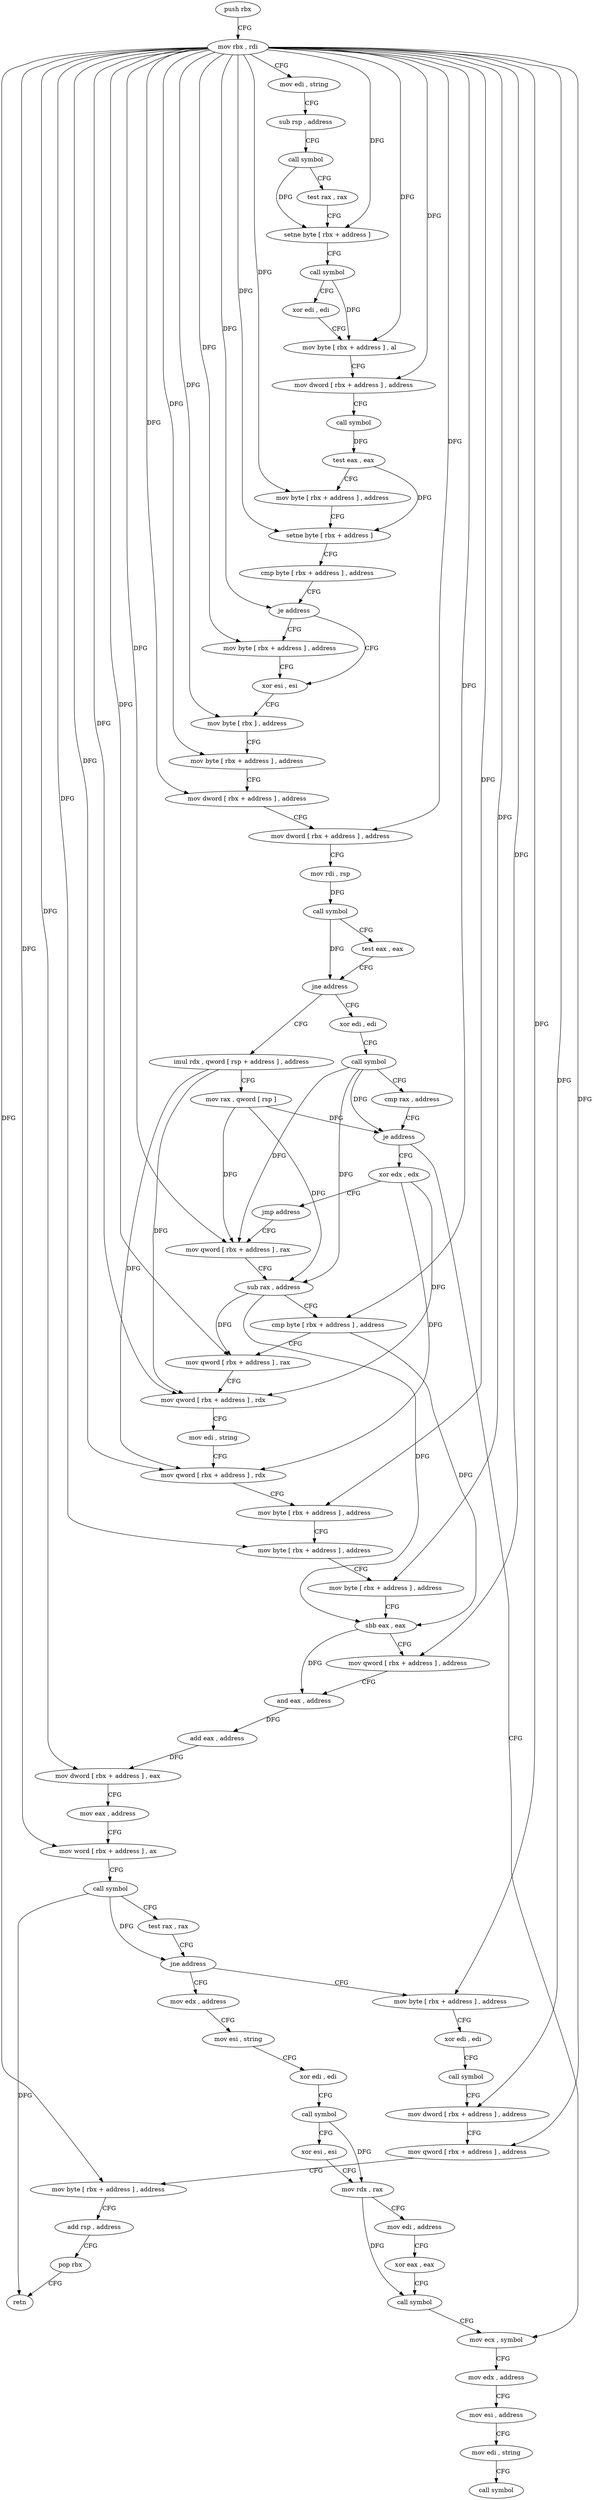 digraph "func" {
"4249280" [label = "push rbx" ]
"4249281" [label = "mov rbx , rdi" ]
"4249284" [label = "mov edi , string" ]
"4249289" [label = "sub rsp , address" ]
"4249293" [label = "call symbol" ]
"4249298" [label = "test rax , rax" ]
"4249301" [label = "setne byte [ rbx + address ]" ]
"4249305" [label = "call symbol" ]
"4249310" [label = "xor edi , edi" ]
"4249312" [label = "mov byte [ rbx + address ] , al" ]
"4249315" [label = "mov dword [ rbx + address ] , address" ]
"4249322" [label = "call symbol" ]
"4249327" [label = "test eax , eax" ]
"4249329" [label = "mov byte [ rbx + address ] , address" ]
"4249333" [label = "setne byte [ rbx + address ]" ]
"4249337" [label = "cmp byte [ rbx + address ] , address" ]
"4249341" [label = "je address" ]
"4249347" [label = "xor esi , esi" ]
"4249343" [label = "mov byte [ rbx + address ] , address" ]
"4249349" [label = "mov byte [ rbx ] , address" ]
"4249352" [label = "mov byte [ rbx + address ] , address" ]
"4249356" [label = "mov dword [ rbx + address ] , address" ]
"4249363" [label = "mov dword [ rbx + address ] , address" ]
"4249370" [label = "mov rdi , rsp" ]
"4249373" [label = "call symbol" ]
"4249378" [label = "test eax , eax" ]
"4249380" [label = "jne address" ]
"4249520" [label = "xor edi , edi" ]
"4249386" [label = "imul rdx , qword [ rsp + address ] , address" ]
"4249522" [label = "call symbol" ]
"4249527" [label = "cmp rax , address" ]
"4249531" [label = "je address" ]
"4249574" [label = "mov ecx , symbol" ]
"4249533" [label = "xor edx , edx" ]
"4249395" [label = "mov rax , qword [ rsp ]" ]
"4249399" [label = "mov qword [ rbx + address ] , rax" ]
"4249579" [label = "mov edx , address" ]
"4249584" [label = "mov esi , address" ]
"4249589" [label = "mov edi , string" ]
"4249594" [label = "call symbol" ]
"4249535" [label = "jmp address" ]
"4249540" [label = "mov edx , address" ]
"4249545" [label = "mov esi , string" ]
"4249550" [label = "xor edi , edi" ]
"4249552" [label = "call symbol" ]
"4249557" [label = "xor esi , esi" ]
"4249559" [label = "mov rdx , rax" ]
"4249562" [label = "mov edi , address" ]
"4249567" [label = "xor eax , eax" ]
"4249569" [label = "call symbol" ]
"4249484" [label = "mov byte [ rbx + address ] , address" ]
"4249488" [label = "xor edi , edi" ]
"4249490" [label = "call symbol" ]
"4249495" [label = "mov dword [ rbx + address ] , address" ]
"4249502" [label = "mov qword [ rbx + address ] , address" ]
"4249510" [label = "mov byte [ rbx + address ] , address" ]
"4249514" [label = "add rsp , address" ]
"4249518" [label = "pop rbx" ]
"4249519" [label = "retn" ]
"4249403" [label = "sub rax , address" ]
"4249409" [label = "cmp byte [ rbx + address ] , address" ]
"4249413" [label = "mov qword [ rbx + address ] , rax" ]
"4249417" [label = "mov qword [ rbx + address ] , rdx" ]
"4249421" [label = "mov edi , string" ]
"4249426" [label = "mov qword [ rbx + address ] , rdx" ]
"4249430" [label = "mov byte [ rbx + address ] , address" ]
"4249434" [label = "mov byte [ rbx + address ] , address" ]
"4249438" [label = "mov byte [ rbx + address ] , address" ]
"4249442" [label = "sbb eax , eax" ]
"4249444" [label = "mov qword [ rbx + address ] , address" ]
"4249452" [label = "and eax , address" ]
"4249457" [label = "add eax , address" ]
"4249462" [label = "mov dword [ rbx + address ] , eax" ]
"4249465" [label = "mov eax , address" ]
"4249470" [label = "mov word [ rbx + address ] , ax" ]
"4249474" [label = "call symbol" ]
"4249479" [label = "test rax , rax" ]
"4249482" [label = "jne address" ]
"4249280" -> "4249281" [ label = "CFG" ]
"4249281" -> "4249284" [ label = "CFG" ]
"4249281" -> "4249301" [ label = "DFG" ]
"4249281" -> "4249312" [ label = "DFG" ]
"4249281" -> "4249315" [ label = "DFG" ]
"4249281" -> "4249329" [ label = "DFG" ]
"4249281" -> "4249333" [ label = "DFG" ]
"4249281" -> "4249341" [ label = "DFG" ]
"4249281" -> "4249349" [ label = "DFG" ]
"4249281" -> "4249352" [ label = "DFG" ]
"4249281" -> "4249356" [ label = "DFG" ]
"4249281" -> "4249363" [ label = "DFG" ]
"4249281" -> "4249343" [ label = "DFG" ]
"4249281" -> "4249399" [ label = "DFG" ]
"4249281" -> "4249409" [ label = "DFG" ]
"4249281" -> "4249413" [ label = "DFG" ]
"4249281" -> "4249417" [ label = "DFG" ]
"4249281" -> "4249426" [ label = "DFG" ]
"4249281" -> "4249430" [ label = "DFG" ]
"4249281" -> "4249434" [ label = "DFG" ]
"4249281" -> "4249438" [ label = "DFG" ]
"4249281" -> "4249444" [ label = "DFG" ]
"4249281" -> "4249462" [ label = "DFG" ]
"4249281" -> "4249470" [ label = "DFG" ]
"4249281" -> "4249484" [ label = "DFG" ]
"4249281" -> "4249495" [ label = "DFG" ]
"4249281" -> "4249502" [ label = "DFG" ]
"4249281" -> "4249510" [ label = "DFG" ]
"4249284" -> "4249289" [ label = "CFG" ]
"4249289" -> "4249293" [ label = "CFG" ]
"4249293" -> "4249298" [ label = "CFG" ]
"4249293" -> "4249301" [ label = "DFG" ]
"4249298" -> "4249301" [ label = "CFG" ]
"4249301" -> "4249305" [ label = "CFG" ]
"4249305" -> "4249310" [ label = "CFG" ]
"4249305" -> "4249312" [ label = "DFG" ]
"4249310" -> "4249312" [ label = "CFG" ]
"4249312" -> "4249315" [ label = "CFG" ]
"4249315" -> "4249322" [ label = "CFG" ]
"4249322" -> "4249327" [ label = "DFG" ]
"4249327" -> "4249329" [ label = "CFG" ]
"4249327" -> "4249333" [ label = "DFG" ]
"4249329" -> "4249333" [ label = "CFG" ]
"4249333" -> "4249337" [ label = "CFG" ]
"4249337" -> "4249341" [ label = "CFG" ]
"4249341" -> "4249347" [ label = "CFG" ]
"4249341" -> "4249343" [ label = "CFG" ]
"4249347" -> "4249349" [ label = "CFG" ]
"4249343" -> "4249347" [ label = "CFG" ]
"4249349" -> "4249352" [ label = "CFG" ]
"4249352" -> "4249356" [ label = "CFG" ]
"4249356" -> "4249363" [ label = "CFG" ]
"4249363" -> "4249370" [ label = "CFG" ]
"4249370" -> "4249373" [ label = "DFG" ]
"4249373" -> "4249378" [ label = "CFG" ]
"4249373" -> "4249380" [ label = "DFG" ]
"4249378" -> "4249380" [ label = "CFG" ]
"4249380" -> "4249520" [ label = "CFG" ]
"4249380" -> "4249386" [ label = "CFG" ]
"4249520" -> "4249522" [ label = "CFG" ]
"4249386" -> "4249395" [ label = "CFG" ]
"4249386" -> "4249417" [ label = "DFG" ]
"4249386" -> "4249426" [ label = "DFG" ]
"4249522" -> "4249527" [ label = "CFG" ]
"4249522" -> "4249531" [ label = "DFG" ]
"4249522" -> "4249399" [ label = "DFG" ]
"4249522" -> "4249403" [ label = "DFG" ]
"4249527" -> "4249531" [ label = "CFG" ]
"4249531" -> "4249574" [ label = "CFG" ]
"4249531" -> "4249533" [ label = "CFG" ]
"4249574" -> "4249579" [ label = "CFG" ]
"4249533" -> "4249535" [ label = "CFG" ]
"4249533" -> "4249417" [ label = "DFG" ]
"4249533" -> "4249426" [ label = "DFG" ]
"4249395" -> "4249399" [ label = "DFG" ]
"4249395" -> "4249531" [ label = "DFG" ]
"4249395" -> "4249403" [ label = "DFG" ]
"4249399" -> "4249403" [ label = "CFG" ]
"4249579" -> "4249584" [ label = "CFG" ]
"4249584" -> "4249589" [ label = "CFG" ]
"4249589" -> "4249594" [ label = "CFG" ]
"4249535" -> "4249399" [ label = "CFG" ]
"4249540" -> "4249545" [ label = "CFG" ]
"4249545" -> "4249550" [ label = "CFG" ]
"4249550" -> "4249552" [ label = "CFG" ]
"4249552" -> "4249557" [ label = "CFG" ]
"4249552" -> "4249559" [ label = "DFG" ]
"4249557" -> "4249559" [ label = "CFG" ]
"4249559" -> "4249562" [ label = "CFG" ]
"4249559" -> "4249569" [ label = "DFG" ]
"4249562" -> "4249567" [ label = "CFG" ]
"4249567" -> "4249569" [ label = "CFG" ]
"4249569" -> "4249574" [ label = "CFG" ]
"4249484" -> "4249488" [ label = "CFG" ]
"4249488" -> "4249490" [ label = "CFG" ]
"4249490" -> "4249495" [ label = "CFG" ]
"4249495" -> "4249502" [ label = "CFG" ]
"4249502" -> "4249510" [ label = "CFG" ]
"4249510" -> "4249514" [ label = "CFG" ]
"4249514" -> "4249518" [ label = "CFG" ]
"4249518" -> "4249519" [ label = "CFG" ]
"4249403" -> "4249409" [ label = "CFG" ]
"4249403" -> "4249413" [ label = "DFG" ]
"4249403" -> "4249442" [ label = "DFG" ]
"4249409" -> "4249413" [ label = "CFG" ]
"4249409" -> "4249442" [ label = "DFG" ]
"4249413" -> "4249417" [ label = "CFG" ]
"4249417" -> "4249421" [ label = "CFG" ]
"4249421" -> "4249426" [ label = "CFG" ]
"4249426" -> "4249430" [ label = "CFG" ]
"4249430" -> "4249434" [ label = "CFG" ]
"4249434" -> "4249438" [ label = "CFG" ]
"4249438" -> "4249442" [ label = "CFG" ]
"4249442" -> "4249444" [ label = "CFG" ]
"4249442" -> "4249452" [ label = "DFG" ]
"4249444" -> "4249452" [ label = "CFG" ]
"4249452" -> "4249457" [ label = "DFG" ]
"4249457" -> "4249462" [ label = "DFG" ]
"4249462" -> "4249465" [ label = "CFG" ]
"4249465" -> "4249470" [ label = "CFG" ]
"4249470" -> "4249474" [ label = "CFG" ]
"4249474" -> "4249479" [ label = "CFG" ]
"4249474" -> "4249482" [ label = "DFG" ]
"4249474" -> "4249519" [ label = "DFG" ]
"4249479" -> "4249482" [ label = "CFG" ]
"4249482" -> "4249540" [ label = "CFG" ]
"4249482" -> "4249484" [ label = "CFG" ]
}
